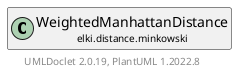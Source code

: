 @startuml
    remove .*\.(Instance|Par|Parameterizer|Factory)$
    set namespaceSeparator none
    hide empty fields
    hide empty methods

    class "<size:14>WeightedManhattanDistance.Par\n<size:10>elki.distance.minkowski" as elki.distance.minkowski.WeightedManhattanDistance.Par [[WeightedManhattanDistance.Par.html]] {
        #weights: double[]
        +configure(Parameterization): void
        +make(): WeightedManhattanDistance
    }

    interface "<size:14>Parameterizer\n<size:10>elki.utilities.optionhandling" as elki.utilities.optionhandling.Parameterizer [[../../utilities/optionhandling/Parameterizer.html]] {
        {abstract} +make(): Object
    }
    class "<size:14>WeightedManhattanDistance\n<size:10>elki.distance.minkowski" as elki.distance.minkowski.WeightedManhattanDistance [[WeightedManhattanDistance.html]]

    elki.utilities.optionhandling.Parameterizer <|.. elki.distance.minkowski.WeightedManhattanDistance.Par
    elki.distance.minkowski.WeightedManhattanDistance +-- elki.distance.minkowski.WeightedManhattanDistance.Par

    center footer UMLDoclet 2.0.19, PlantUML 1.2022.8
@enduml
